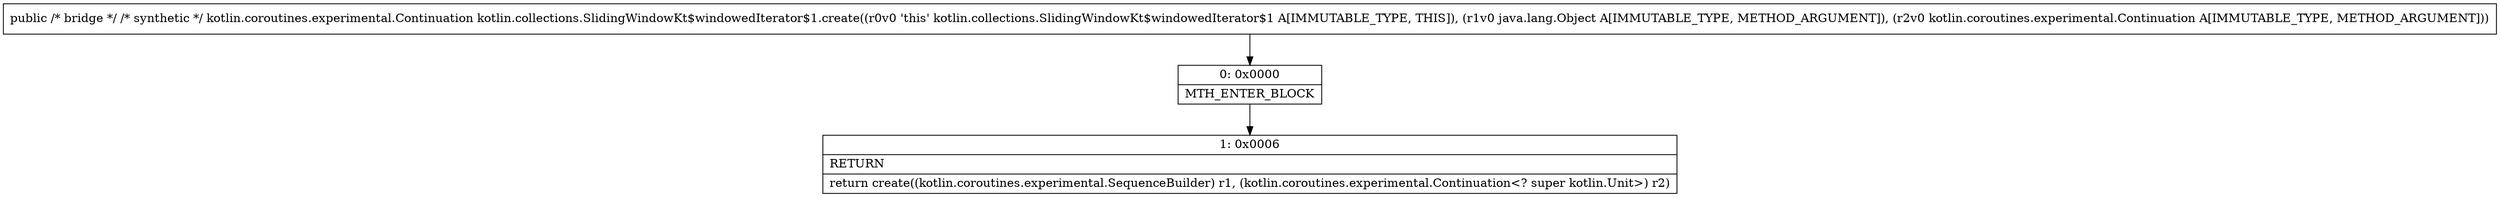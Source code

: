 digraph "CFG forkotlin.collections.SlidingWindowKt$windowedIterator$1.create(Ljava\/lang\/Object;Lkotlin\/coroutines\/experimental\/Continuation;)Lkotlin\/coroutines\/experimental\/Continuation;" {
Node_0 [shape=record,label="{0\:\ 0x0000|MTH_ENTER_BLOCK\l}"];
Node_1 [shape=record,label="{1\:\ 0x0006|RETURN\l|return create((kotlin.coroutines.experimental.SequenceBuilder) r1, (kotlin.coroutines.experimental.Continuation\<? super kotlin.Unit\>) r2)\l}"];
MethodNode[shape=record,label="{public \/* bridge *\/ \/* synthetic *\/ kotlin.coroutines.experimental.Continuation kotlin.collections.SlidingWindowKt$windowedIterator$1.create((r0v0 'this' kotlin.collections.SlidingWindowKt$windowedIterator$1 A[IMMUTABLE_TYPE, THIS]), (r1v0 java.lang.Object A[IMMUTABLE_TYPE, METHOD_ARGUMENT]), (r2v0 kotlin.coroutines.experimental.Continuation A[IMMUTABLE_TYPE, METHOD_ARGUMENT])) }"];
MethodNode -> Node_0;
Node_0 -> Node_1;
}

